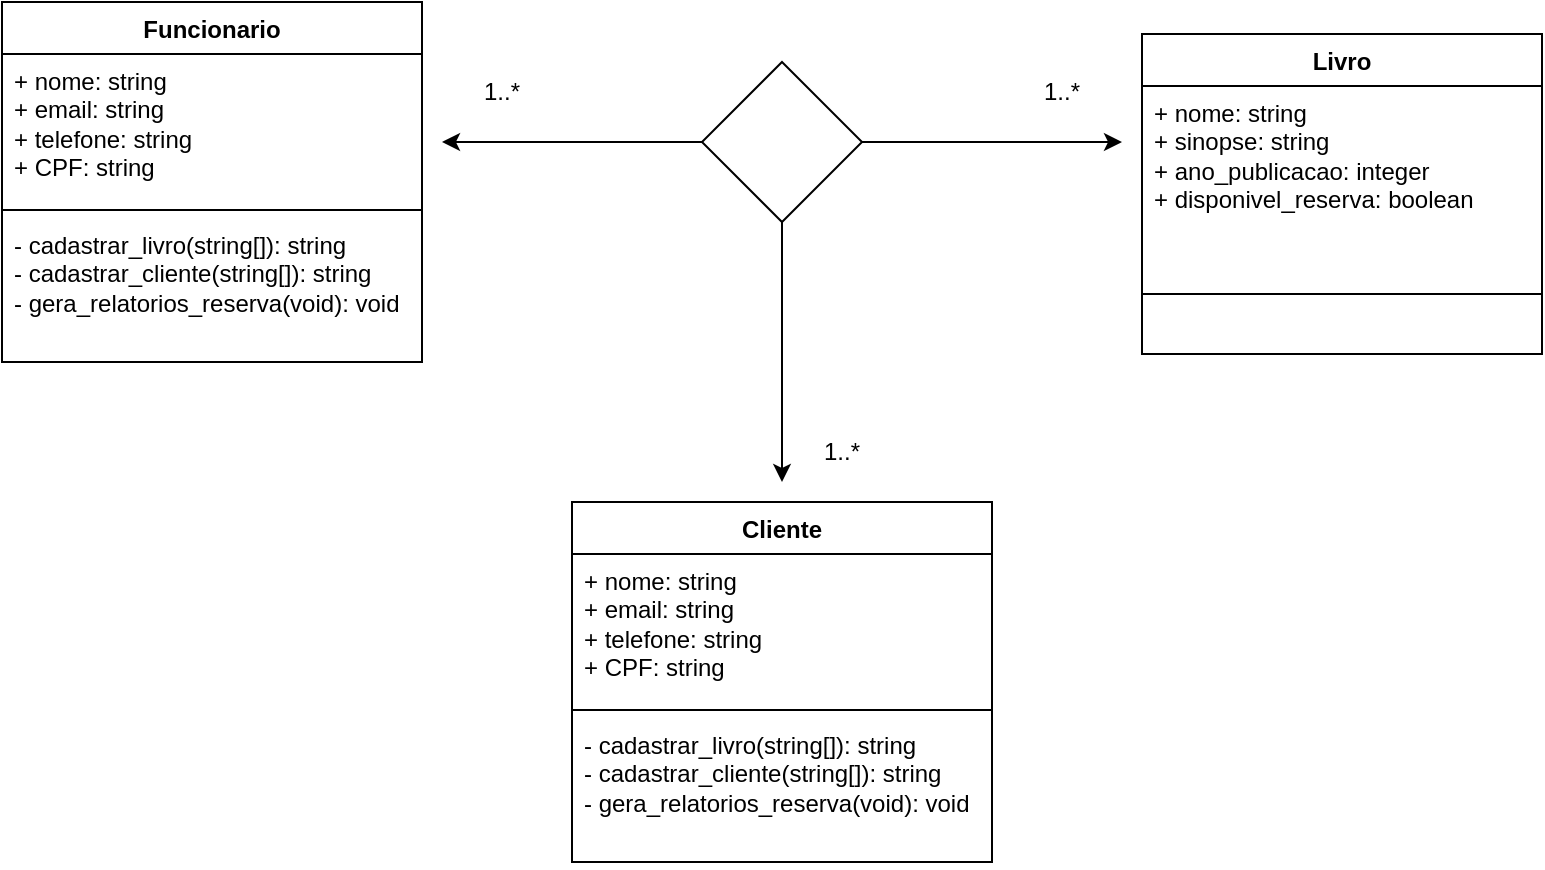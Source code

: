<mxfile version="21.3.2" type="github">
  <diagram id="C5RBs43oDa-KdzZeNtuy" name="Page-1">
    <mxGraphModel dx="1106" dy="470" grid="1" gridSize="10" guides="1" tooltips="1" connect="1" arrows="1" fold="1" page="1" pageScale="1" pageWidth="827" pageHeight="1169" math="0" shadow="0">
      <root>
        <mxCell id="WIyWlLk6GJQsqaUBKTNV-0" />
        <mxCell id="WIyWlLk6GJQsqaUBKTNV-1" parent="WIyWlLk6GJQsqaUBKTNV-0" />
        <mxCell id="-i7QdeefukavrtiV1kq4-0" value="Funcionario" style="swimlane;fontStyle=1;align=center;verticalAlign=top;childLayout=stackLayout;horizontal=1;startSize=26;horizontalStack=0;resizeParent=1;resizeParentMax=0;resizeLast=0;collapsible=1;marginBottom=0;whiteSpace=wrap;html=1;" vertex="1" parent="WIyWlLk6GJQsqaUBKTNV-1">
          <mxGeometry x="30" y="50" width="210" height="180" as="geometry" />
        </mxCell>
        <mxCell id="-i7QdeefukavrtiV1kq4-1" value="+ nome: string&lt;br&gt;+ email: string&lt;br&gt;+ telefone: string&lt;br&gt;+ CPF: string" style="text;strokeColor=none;fillColor=none;align=left;verticalAlign=top;spacingLeft=4;spacingRight=4;overflow=hidden;rotatable=0;points=[[0,0.5],[1,0.5]];portConstraint=eastwest;whiteSpace=wrap;html=1;" vertex="1" parent="-i7QdeefukavrtiV1kq4-0">
          <mxGeometry y="26" width="210" height="74" as="geometry" />
        </mxCell>
        <mxCell id="-i7QdeefukavrtiV1kq4-2" value="" style="line;strokeWidth=1;fillColor=none;align=left;verticalAlign=middle;spacingTop=-1;spacingLeft=3;spacingRight=3;rotatable=0;labelPosition=right;points=[];portConstraint=eastwest;strokeColor=inherit;" vertex="1" parent="-i7QdeefukavrtiV1kq4-0">
          <mxGeometry y="100" width="210" height="8" as="geometry" />
        </mxCell>
        <mxCell id="-i7QdeefukavrtiV1kq4-3" value="- cadastrar_livro(string[]): string&lt;br&gt;- cadastrar_cliente(string[]): string&lt;br&gt;- gera_relatorios_reserva(void): void" style="text;strokeColor=none;fillColor=none;align=left;verticalAlign=top;spacingLeft=4;spacingRight=4;overflow=hidden;rotatable=0;points=[[0,0.5],[1,0.5]];portConstraint=eastwest;whiteSpace=wrap;html=1;" vertex="1" parent="-i7QdeefukavrtiV1kq4-0">
          <mxGeometry y="108" width="210" height="72" as="geometry" />
        </mxCell>
        <mxCell id="-i7QdeefukavrtiV1kq4-4" value="Livro" style="swimlane;fontStyle=1;align=center;verticalAlign=top;childLayout=stackLayout;horizontal=1;startSize=26;horizontalStack=0;resizeParent=1;resizeParentMax=0;resizeLast=0;collapsible=1;marginBottom=0;whiteSpace=wrap;html=1;" vertex="1" parent="WIyWlLk6GJQsqaUBKTNV-1">
          <mxGeometry x="600" y="66" width="200" height="160" as="geometry" />
        </mxCell>
        <mxCell id="-i7QdeefukavrtiV1kq4-5" value="+ nome: string&lt;br&gt;+ sinopse: string&lt;br&gt;+ ano_publicacao: integer&lt;br&gt;+ disponivel_reserva: boolean" style="text;strokeColor=none;fillColor=none;align=left;verticalAlign=top;spacingLeft=4;spacingRight=4;overflow=hidden;rotatable=0;points=[[0,0.5],[1,0.5]];portConstraint=eastwest;whiteSpace=wrap;html=1;" vertex="1" parent="-i7QdeefukavrtiV1kq4-4">
          <mxGeometry y="26" width="200" height="74" as="geometry" />
        </mxCell>
        <mxCell id="-i7QdeefukavrtiV1kq4-6" value="" style="line;strokeWidth=1;fillColor=none;align=left;verticalAlign=middle;spacingTop=-1;spacingLeft=3;spacingRight=3;rotatable=0;labelPosition=right;points=[];portConstraint=eastwest;strokeColor=inherit;" vertex="1" parent="-i7QdeefukavrtiV1kq4-4">
          <mxGeometry y="100" width="200" height="60" as="geometry" />
        </mxCell>
        <mxCell id="-i7QdeefukavrtiV1kq4-12" style="edgeStyle=orthogonalEdgeStyle;rounded=0;orthogonalLoop=1;jettySize=auto;html=1;exitX=1;exitY=0.5;exitDx=0;exitDy=0;" edge="1" parent="WIyWlLk6GJQsqaUBKTNV-1" source="-i7QdeefukavrtiV1kq4-8">
          <mxGeometry relative="1" as="geometry">
            <mxPoint x="590" y="120" as="targetPoint" />
          </mxGeometry>
        </mxCell>
        <mxCell id="-i7QdeefukavrtiV1kq4-13" style="edgeStyle=orthogonalEdgeStyle;rounded=0;orthogonalLoop=1;jettySize=auto;html=1;exitX=0;exitY=0.5;exitDx=0;exitDy=0;" edge="1" parent="WIyWlLk6GJQsqaUBKTNV-1" source="-i7QdeefukavrtiV1kq4-8">
          <mxGeometry relative="1" as="geometry">
            <mxPoint x="250" y="120" as="targetPoint" />
          </mxGeometry>
        </mxCell>
        <mxCell id="-i7QdeefukavrtiV1kq4-23" style="edgeStyle=orthogonalEdgeStyle;rounded=0;orthogonalLoop=1;jettySize=auto;html=1;exitX=0.5;exitY=1;exitDx=0;exitDy=0;" edge="1" parent="WIyWlLk6GJQsqaUBKTNV-1" source="-i7QdeefukavrtiV1kq4-8">
          <mxGeometry relative="1" as="geometry">
            <mxPoint x="420" y="290" as="targetPoint" />
          </mxGeometry>
        </mxCell>
        <mxCell id="-i7QdeefukavrtiV1kq4-8" value="" style="rhombus;whiteSpace=wrap;html=1;" vertex="1" parent="WIyWlLk6GJQsqaUBKTNV-1">
          <mxGeometry x="380" y="80" width="80" height="80" as="geometry" />
        </mxCell>
        <mxCell id="-i7QdeefukavrtiV1kq4-14" value="1..*" style="text;html=1;strokeColor=none;fillColor=none;align=center;verticalAlign=middle;whiteSpace=wrap;rounded=0;" vertex="1" parent="WIyWlLk6GJQsqaUBKTNV-1">
          <mxGeometry x="250" y="80" width="60" height="30" as="geometry" />
        </mxCell>
        <mxCell id="-i7QdeefukavrtiV1kq4-15" value="1..*" style="text;html=1;strokeColor=none;fillColor=none;align=center;verticalAlign=middle;whiteSpace=wrap;rounded=0;" vertex="1" parent="WIyWlLk6GJQsqaUBKTNV-1">
          <mxGeometry x="530" y="80" width="60" height="30" as="geometry" />
        </mxCell>
        <mxCell id="-i7QdeefukavrtiV1kq4-18" value="Cliente" style="swimlane;fontStyle=1;align=center;verticalAlign=top;childLayout=stackLayout;horizontal=1;startSize=26;horizontalStack=0;resizeParent=1;resizeParentMax=0;resizeLast=0;collapsible=1;marginBottom=0;whiteSpace=wrap;html=1;" vertex="1" parent="WIyWlLk6GJQsqaUBKTNV-1">
          <mxGeometry x="315" y="300" width="210" height="180" as="geometry" />
        </mxCell>
        <mxCell id="-i7QdeefukavrtiV1kq4-19" value="+ nome: string&lt;br&gt;+ email: string&lt;br&gt;+ telefone: string&lt;br&gt;+ CPF: string" style="text;strokeColor=none;fillColor=none;align=left;verticalAlign=top;spacingLeft=4;spacingRight=4;overflow=hidden;rotatable=0;points=[[0,0.5],[1,0.5]];portConstraint=eastwest;whiteSpace=wrap;html=1;" vertex="1" parent="-i7QdeefukavrtiV1kq4-18">
          <mxGeometry y="26" width="210" height="74" as="geometry" />
        </mxCell>
        <mxCell id="-i7QdeefukavrtiV1kq4-20" value="" style="line;strokeWidth=1;fillColor=none;align=left;verticalAlign=middle;spacingTop=-1;spacingLeft=3;spacingRight=3;rotatable=0;labelPosition=right;points=[];portConstraint=eastwest;strokeColor=inherit;" vertex="1" parent="-i7QdeefukavrtiV1kq4-18">
          <mxGeometry y="100" width="210" height="8" as="geometry" />
        </mxCell>
        <mxCell id="-i7QdeefukavrtiV1kq4-21" value="- cadastrar_livro(string[]): string&lt;br&gt;- cadastrar_cliente(string[]): string&lt;br&gt;- gera_relatorios_reserva(void): void" style="text;strokeColor=none;fillColor=none;align=left;verticalAlign=top;spacingLeft=4;spacingRight=4;overflow=hidden;rotatable=0;points=[[0,0.5],[1,0.5]];portConstraint=eastwest;whiteSpace=wrap;html=1;" vertex="1" parent="-i7QdeefukavrtiV1kq4-18">
          <mxGeometry y="108" width="210" height="72" as="geometry" />
        </mxCell>
        <mxCell id="-i7QdeefukavrtiV1kq4-24" value="1..*" style="text;html=1;strokeColor=none;fillColor=none;align=center;verticalAlign=middle;whiteSpace=wrap;rounded=0;" vertex="1" parent="WIyWlLk6GJQsqaUBKTNV-1">
          <mxGeometry x="420" y="260" width="60" height="30" as="geometry" />
        </mxCell>
      </root>
    </mxGraphModel>
  </diagram>
</mxfile>
